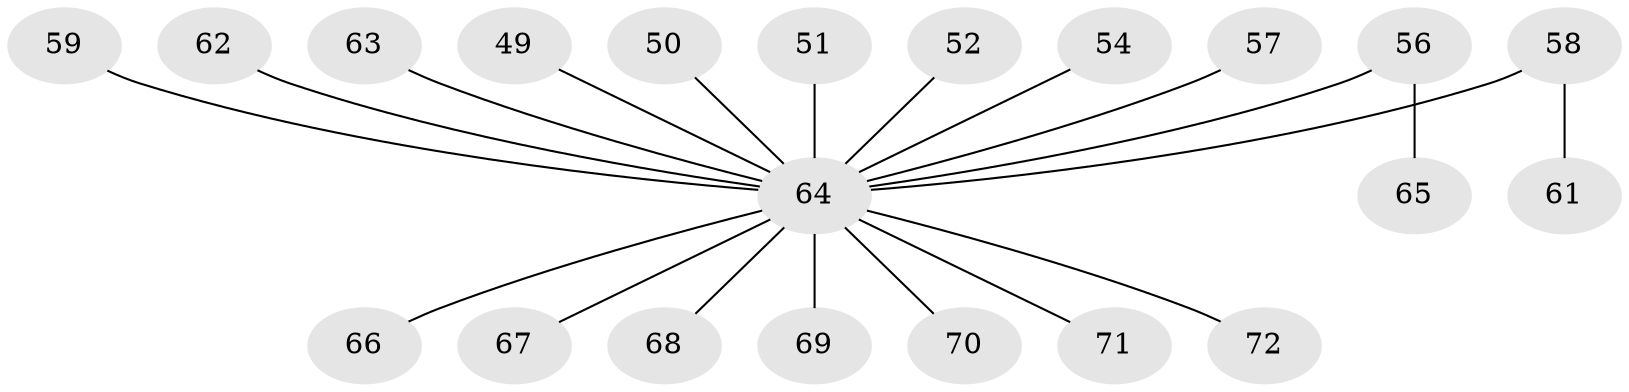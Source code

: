// original degree distribution, {4: 0.125, 2: 0.16666666666666666, 1: 0.5416666666666666, 3: 0.125, 6: 0.013888888888888888, 5: 0.027777777777777776}
// Generated by graph-tools (version 1.1) at 2025/55/03/04/25 21:55:46]
// undirected, 21 vertices, 20 edges
graph export_dot {
graph [start="1"]
  node [color=gray90,style=filled];
  49;
  50;
  51;
  52;
  54;
  56;
  57;
  58 [super="+37+47"];
  59;
  61;
  62;
  63;
  64 [super="+14+34+26+29+55+41+31+39+33+42+44+46+60+48"];
  65;
  66;
  67;
  68;
  69;
  70;
  71;
  72;
  49 -- 64;
  50 -- 64;
  51 -- 64;
  52 -- 64;
  54 -- 64;
  56 -- 65;
  56 -- 64;
  57 -- 64;
  58 -- 64;
  58 -- 61;
  59 -- 64;
  62 -- 64;
  63 -- 64;
  64 -- 70;
  64 -- 71;
  64 -- 66;
  64 -- 68;
  64 -- 69;
  64 -- 72;
  64 -- 67;
}
